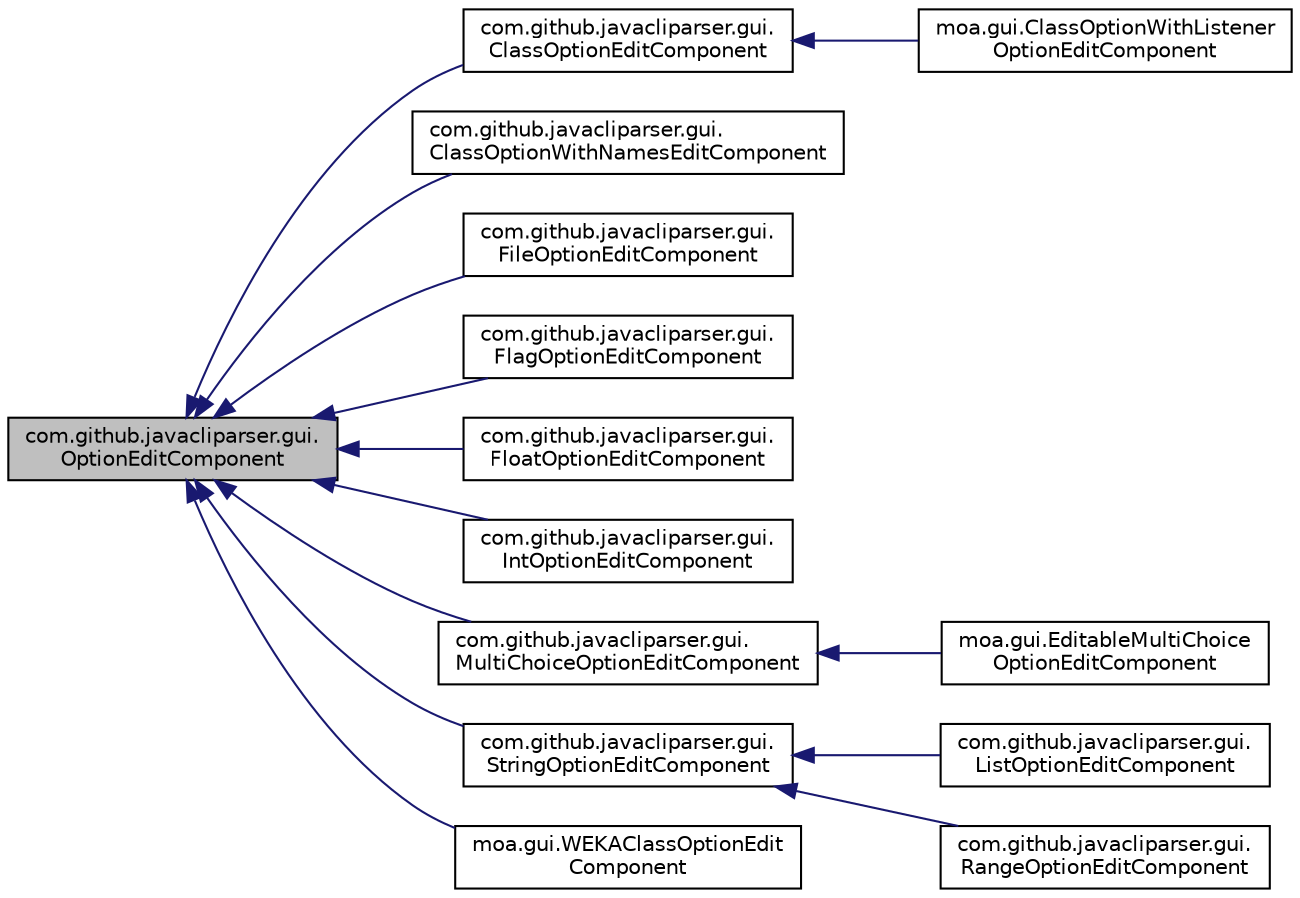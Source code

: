 digraph "com.github.javacliparser.gui.OptionEditComponent"
{
 // LATEX_PDF_SIZE
  edge [fontname="Helvetica",fontsize="10",labelfontname="Helvetica",labelfontsize="10"];
  node [fontname="Helvetica",fontsize="10",shape=record];
  rankdir="LR";
  Node1 [label="com.github.javacliparser.gui.\lOptionEditComponent",height=0.2,width=0.4,color="black", fillcolor="grey75", style="filled", fontcolor="black",tooltip=" "];
  Node1 -> Node2 [dir="back",color="midnightblue",fontsize="10",style="solid"];
  Node2 [label="com.github.javacliparser.gui.\lClassOptionEditComponent",height=0.2,width=0.4,color="black", fillcolor="white", style="filled",URL="$classcom_1_1github_1_1javacliparser_1_1gui_1_1_class_option_edit_component.html",tooltip=" "];
  Node2 -> Node3 [dir="back",color="midnightblue",fontsize="10",style="solid"];
  Node3 [label="moa.gui.ClassOptionWithListener\lOptionEditComponent",height=0.2,width=0.4,color="black", fillcolor="white", style="filled",URL="$classmoa_1_1gui_1_1_class_option_with_listener_option_edit_component.html",tooltip=" "];
  Node1 -> Node4 [dir="back",color="midnightblue",fontsize="10",style="solid"];
  Node4 [label="com.github.javacliparser.gui.\lClassOptionWithNamesEditComponent",height=0.2,width=0.4,color="black", fillcolor="white", style="filled",URL="$classcom_1_1github_1_1javacliparser_1_1gui_1_1_class_option_with_names_edit_component.html",tooltip=" "];
  Node1 -> Node5 [dir="back",color="midnightblue",fontsize="10",style="solid"];
  Node5 [label="com.github.javacliparser.gui.\lFileOptionEditComponent",height=0.2,width=0.4,color="black", fillcolor="white", style="filled",URL="$classcom_1_1github_1_1javacliparser_1_1gui_1_1_file_option_edit_component.html",tooltip=" "];
  Node1 -> Node6 [dir="back",color="midnightblue",fontsize="10",style="solid"];
  Node6 [label="com.github.javacliparser.gui.\lFlagOptionEditComponent",height=0.2,width=0.4,color="black", fillcolor="white", style="filled",URL="$classcom_1_1github_1_1javacliparser_1_1gui_1_1_flag_option_edit_component.html",tooltip=" "];
  Node1 -> Node7 [dir="back",color="midnightblue",fontsize="10",style="solid"];
  Node7 [label="com.github.javacliparser.gui.\lFloatOptionEditComponent",height=0.2,width=0.4,color="black", fillcolor="white", style="filled",URL="$classcom_1_1github_1_1javacliparser_1_1gui_1_1_float_option_edit_component.html",tooltip=" "];
  Node1 -> Node8 [dir="back",color="midnightblue",fontsize="10",style="solid"];
  Node8 [label="com.github.javacliparser.gui.\lIntOptionEditComponent",height=0.2,width=0.4,color="black", fillcolor="white", style="filled",URL="$classcom_1_1github_1_1javacliparser_1_1gui_1_1_int_option_edit_component.html",tooltip=" "];
  Node1 -> Node9 [dir="back",color="midnightblue",fontsize="10",style="solid"];
  Node9 [label="com.github.javacliparser.gui.\lMultiChoiceOptionEditComponent",height=0.2,width=0.4,color="black", fillcolor="white", style="filled",URL="$classcom_1_1github_1_1javacliparser_1_1gui_1_1_multi_choice_option_edit_component.html",tooltip=" "];
  Node9 -> Node10 [dir="back",color="midnightblue",fontsize="10",style="solid"];
  Node10 [label="moa.gui.EditableMultiChoice\lOptionEditComponent",height=0.2,width=0.4,color="black", fillcolor="white", style="filled",URL="$classmoa_1_1gui_1_1_editable_multi_choice_option_edit_component.html",tooltip=" "];
  Node1 -> Node11 [dir="back",color="midnightblue",fontsize="10",style="solid"];
  Node11 [label="com.github.javacliparser.gui.\lStringOptionEditComponent",height=0.2,width=0.4,color="black", fillcolor="white", style="filled",URL="$classcom_1_1github_1_1javacliparser_1_1gui_1_1_string_option_edit_component.html",tooltip=" "];
  Node11 -> Node12 [dir="back",color="midnightblue",fontsize="10",style="solid"];
  Node12 [label="com.github.javacliparser.gui.\lListOptionEditComponent",height=0.2,width=0.4,color="black", fillcolor="white", style="filled",URL="$classcom_1_1github_1_1javacliparser_1_1gui_1_1_list_option_edit_component.html",tooltip=" "];
  Node11 -> Node13 [dir="back",color="midnightblue",fontsize="10",style="solid"];
  Node13 [label="com.github.javacliparser.gui.\lRangeOptionEditComponent",height=0.2,width=0.4,color="black", fillcolor="white", style="filled",URL="$classcom_1_1github_1_1javacliparser_1_1gui_1_1_range_option_edit_component.html",tooltip=" "];
  Node1 -> Node14 [dir="back",color="midnightblue",fontsize="10",style="solid"];
  Node14 [label="moa.gui.WEKAClassOptionEdit\lComponent",height=0.2,width=0.4,color="black", fillcolor="white", style="filled",URL="$classmoa_1_1gui_1_1_w_e_k_a_class_option_edit_component.html",tooltip=" "];
}
